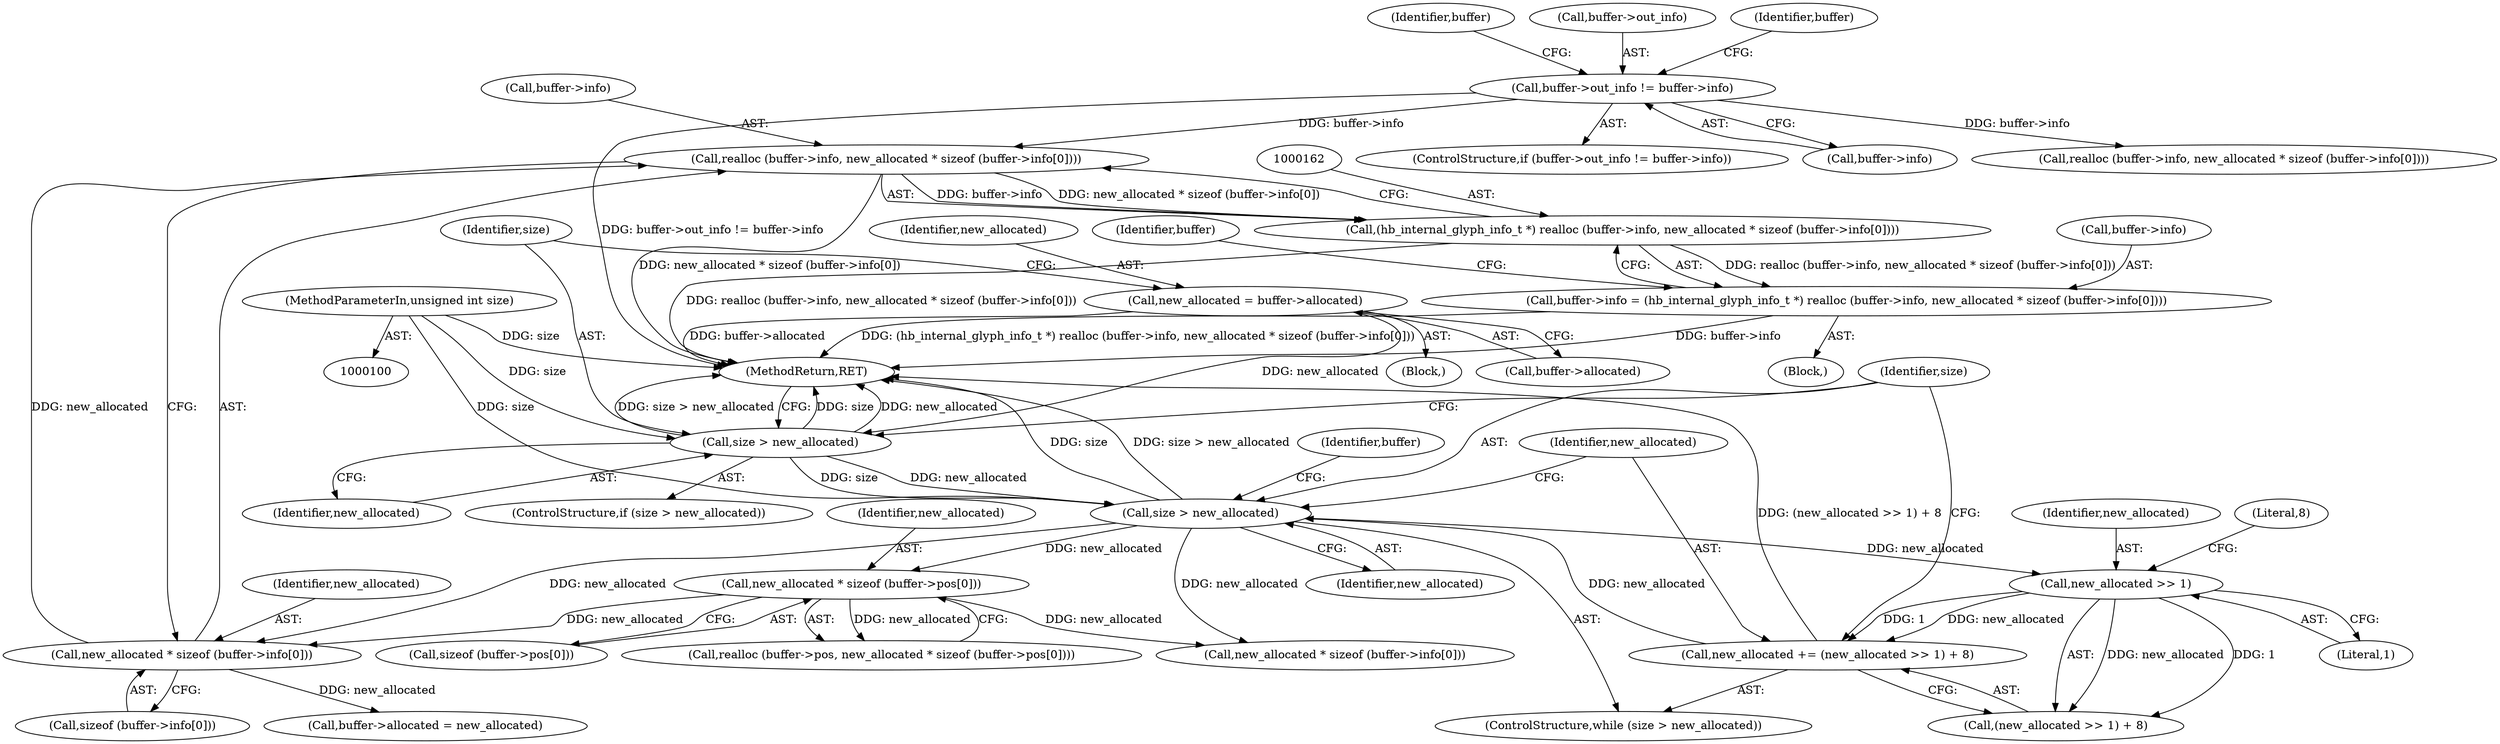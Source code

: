 digraph "1_harfbuzz_a6a79df5fe2ed2cd307e7a991346faee164e70d9_1@API" {
"1000163" [label="(Call,realloc (buffer->info, new_allocated * sizeof (buffer->info[0])))"];
"1000149" [label="(Call,buffer->out_info != buffer->info)"];
"1000167" [label="(Call,new_allocated * sizeof (buffer->info[0]))"];
"1000140" [label="(Call,new_allocated * sizeof (buffer->pos[0]))"];
"1000116" [label="(Call,size > new_allocated)"];
"1000111" [label="(Call,size > new_allocated)"];
"1000102" [label="(MethodParameterIn,unsigned int size)"];
"1000105" [label="(Call,new_allocated = buffer->allocated)"];
"1000119" [label="(Call,new_allocated += (new_allocated >> 1) + 8)"];
"1000122" [label="(Call,new_allocated >> 1)"];
"1000161" [label="(Call,(hb_internal_glyph_info_t *) realloc (buffer->info, new_allocated * sizeof (buffer->info[0])))"];
"1000157" [label="(Call,buffer->info = (hb_internal_glyph_info_t *) realloc (buffer->info, new_allocated * sizeof (buffer->info[0])))"];
"1000188" [label="(Identifier,buffer)"];
"1000149" [label="(Call,buffer->out_info != buffer->info)"];
"1000177" [label="(Identifier,buffer)"];
"1000117" [label="(Identifier,size)"];
"1000121" [label="(Call,(new_allocated >> 1) + 8)"];
"1000142" [label="(Call,sizeof (buffer->pos[0]))"];
"1000161" [label="(Call,(hb_internal_glyph_info_t *) realloc (buffer->info, new_allocated * sizeof (buffer->info[0])))"];
"1000211" [label="(Call,buffer->allocated = new_allocated)"];
"1000124" [label="(Literal,1)"];
"1000125" [label="(Literal,8)"];
"1000111" [label="(Call,size > new_allocated)"];
"1000140" [label="(Call,new_allocated * sizeof (buffer->pos[0]))"];
"1000148" [label="(ControlStructure,if (buffer->out_info != buffer->info))"];
"1000168" [label="(Identifier,new_allocated)"];
"1000122" [label="(Call,new_allocated >> 1)"];
"1000153" [label="(Call,buffer->info)"];
"1000150" [label="(Call,buffer->out_info)"];
"1000112" [label="(Identifier,size)"];
"1000107" [label="(Call,buffer->allocated)"];
"1000163" [label="(Call,realloc (buffer->info, new_allocated * sizeof (buffer->info[0])))"];
"1000105" [label="(Call,new_allocated = buffer->allocated)"];
"1000113" [label="(Identifier,new_allocated)"];
"1000158" [label="(Call,buffer->info)"];
"1000192" [label="(Call,realloc (buffer->info, new_allocated * sizeof (buffer->info[0])))"];
"1000196" [label="(Call,new_allocated * sizeof (buffer->info[0]))"];
"1000216" [label="(MethodReturn,RET)"];
"1000115" [label="(ControlStructure,while (size > new_allocated))"];
"1000128" [label="(Identifier,buffer)"];
"1000169" [label="(Call,sizeof (buffer->info[0]))"];
"1000106" [label="(Identifier,new_allocated)"];
"1000118" [label="(Identifier,new_allocated)"];
"1000119" [label="(Call,new_allocated += (new_allocated >> 1) + 8)"];
"1000136" [label="(Call,realloc (buffer->pos, new_allocated * sizeof (buffer->pos[0])))"];
"1000103" [label="(Block,)"];
"1000120" [label="(Identifier,new_allocated)"];
"1000159" [label="(Identifier,buffer)"];
"1000116" [label="(Call,size > new_allocated)"];
"1000157" [label="(Call,buffer->info = (hb_internal_glyph_info_t *) realloc (buffer->info, new_allocated * sizeof (buffer->info[0])))"];
"1000167" [label="(Call,new_allocated * sizeof (buffer->info[0]))"];
"1000164" [label="(Call,buffer->info)"];
"1000141" [label="(Identifier,new_allocated)"];
"1000102" [label="(MethodParameterIn,unsigned int size)"];
"1000156" [label="(Block,)"];
"1000123" [label="(Identifier,new_allocated)"];
"1000110" [label="(ControlStructure,if (size > new_allocated))"];
"1000163" -> "1000161"  [label="AST: "];
"1000163" -> "1000167"  [label="CFG: "];
"1000164" -> "1000163"  [label="AST: "];
"1000167" -> "1000163"  [label="AST: "];
"1000161" -> "1000163"  [label="CFG: "];
"1000163" -> "1000216"  [label="DDG: new_allocated * sizeof (buffer->info[0])"];
"1000163" -> "1000161"  [label="DDG: buffer->info"];
"1000163" -> "1000161"  [label="DDG: new_allocated * sizeof (buffer->info[0])"];
"1000149" -> "1000163"  [label="DDG: buffer->info"];
"1000167" -> "1000163"  [label="DDG: new_allocated"];
"1000149" -> "1000148"  [label="AST: "];
"1000149" -> "1000153"  [label="CFG: "];
"1000150" -> "1000149"  [label="AST: "];
"1000153" -> "1000149"  [label="AST: "];
"1000159" -> "1000149"  [label="CFG: "];
"1000188" -> "1000149"  [label="CFG: "];
"1000149" -> "1000216"  [label="DDG: buffer->out_info != buffer->info"];
"1000149" -> "1000192"  [label="DDG: buffer->info"];
"1000167" -> "1000169"  [label="CFG: "];
"1000168" -> "1000167"  [label="AST: "];
"1000169" -> "1000167"  [label="AST: "];
"1000140" -> "1000167"  [label="DDG: new_allocated"];
"1000116" -> "1000167"  [label="DDG: new_allocated"];
"1000167" -> "1000211"  [label="DDG: new_allocated"];
"1000140" -> "1000136"  [label="AST: "];
"1000140" -> "1000142"  [label="CFG: "];
"1000141" -> "1000140"  [label="AST: "];
"1000142" -> "1000140"  [label="AST: "];
"1000136" -> "1000140"  [label="CFG: "];
"1000140" -> "1000136"  [label="DDG: new_allocated"];
"1000116" -> "1000140"  [label="DDG: new_allocated"];
"1000140" -> "1000196"  [label="DDG: new_allocated"];
"1000116" -> "1000115"  [label="AST: "];
"1000116" -> "1000118"  [label="CFG: "];
"1000117" -> "1000116"  [label="AST: "];
"1000118" -> "1000116"  [label="AST: "];
"1000120" -> "1000116"  [label="CFG: "];
"1000128" -> "1000116"  [label="CFG: "];
"1000116" -> "1000216"  [label="DDG: size"];
"1000116" -> "1000216"  [label="DDG: size > new_allocated"];
"1000111" -> "1000116"  [label="DDG: size"];
"1000111" -> "1000116"  [label="DDG: new_allocated"];
"1000102" -> "1000116"  [label="DDG: size"];
"1000119" -> "1000116"  [label="DDG: new_allocated"];
"1000116" -> "1000122"  [label="DDG: new_allocated"];
"1000116" -> "1000196"  [label="DDG: new_allocated"];
"1000111" -> "1000110"  [label="AST: "];
"1000111" -> "1000113"  [label="CFG: "];
"1000112" -> "1000111"  [label="AST: "];
"1000113" -> "1000111"  [label="AST: "];
"1000117" -> "1000111"  [label="CFG: "];
"1000216" -> "1000111"  [label="CFG: "];
"1000111" -> "1000216"  [label="DDG: size"];
"1000111" -> "1000216"  [label="DDG: new_allocated"];
"1000111" -> "1000216"  [label="DDG: size > new_allocated"];
"1000102" -> "1000111"  [label="DDG: size"];
"1000105" -> "1000111"  [label="DDG: new_allocated"];
"1000102" -> "1000100"  [label="AST: "];
"1000102" -> "1000216"  [label="DDG: size"];
"1000105" -> "1000103"  [label="AST: "];
"1000105" -> "1000107"  [label="CFG: "];
"1000106" -> "1000105"  [label="AST: "];
"1000107" -> "1000105"  [label="AST: "];
"1000112" -> "1000105"  [label="CFG: "];
"1000105" -> "1000216"  [label="DDG: buffer->allocated"];
"1000119" -> "1000115"  [label="AST: "];
"1000119" -> "1000121"  [label="CFG: "];
"1000120" -> "1000119"  [label="AST: "];
"1000121" -> "1000119"  [label="AST: "];
"1000117" -> "1000119"  [label="CFG: "];
"1000119" -> "1000216"  [label="DDG: (new_allocated >> 1) + 8"];
"1000122" -> "1000119"  [label="DDG: new_allocated"];
"1000122" -> "1000119"  [label="DDG: 1"];
"1000122" -> "1000121"  [label="AST: "];
"1000122" -> "1000124"  [label="CFG: "];
"1000123" -> "1000122"  [label="AST: "];
"1000124" -> "1000122"  [label="AST: "];
"1000125" -> "1000122"  [label="CFG: "];
"1000122" -> "1000121"  [label="DDG: new_allocated"];
"1000122" -> "1000121"  [label="DDG: 1"];
"1000161" -> "1000157"  [label="AST: "];
"1000162" -> "1000161"  [label="AST: "];
"1000157" -> "1000161"  [label="CFG: "];
"1000161" -> "1000216"  [label="DDG: realloc (buffer->info, new_allocated * sizeof (buffer->info[0]))"];
"1000161" -> "1000157"  [label="DDG: realloc (buffer->info, new_allocated * sizeof (buffer->info[0]))"];
"1000157" -> "1000156"  [label="AST: "];
"1000158" -> "1000157"  [label="AST: "];
"1000177" -> "1000157"  [label="CFG: "];
"1000157" -> "1000216"  [label="DDG: buffer->info"];
"1000157" -> "1000216"  [label="DDG: (hb_internal_glyph_info_t *) realloc (buffer->info, new_allocated * sizeof (buffer->info[0]))"];
}

